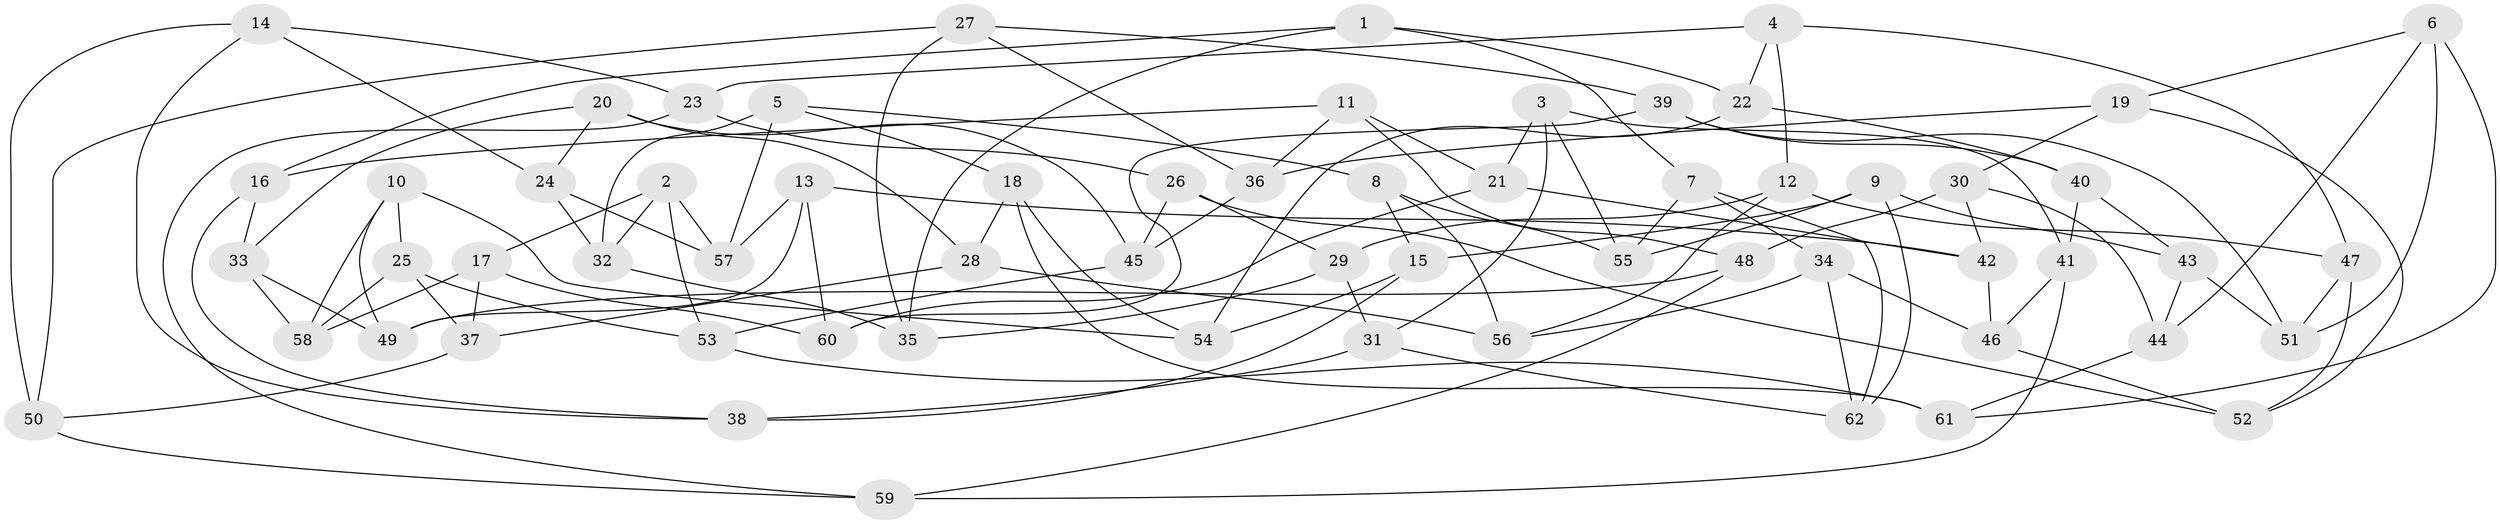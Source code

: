 // coarse degree distribution, {3: 0.16279069767441862, 4: 0.6511627906976745, 5: 0.09302325581395349, 6: 0.046511627906976744, 7: 0.023255813953488372, 8: 0.023255813953488372}
// Generated by graph-tools (version 1.1) at 2025/02/03/04/25 22:02:06]
// undirected, 62 vertices, 124 edges
graph export_dot {
graph [start="1"]
  node [color=gray90,style=filled];
  1;
  2;
  3;
  4;
  5;
  6;
  7;
  8;
  9;
  10;
  11;
  12;
  13;
  14;
  15;
  16;
  17;
  18;
  19;
  20;
  21;
  22;
  23;
  24;
  25;
  26;
  27;
  28;
  29;
  30;
  31;
  32;
  33;
  34;
  35;
  36;
  37;
  38;
  39;
  40;
  41;
  42;
  43;
  44;
  45;
  46;
  47;
  48;
  49;
  50;
  51;
  52;
  53;
  54;
  55;
  56;
  57;
  58;
  59;
  60;
  61;
  62;
  1 -- 7;
  1 -- 22;
  1 -- 16;
  1 -- 35;
  2 -- 17;
  2 -- 57;
  2 -- 32;
  2 -- 53;
  3 -- 55;
  3 -- 41;
  3 -- 21;
  3 -- 31;
  4 -- 12;
  4 -- 22;
  4 -- 47;
  4 -- 23;
  5 -- 8;
  5 -- 32;
  5 -- 57;
  5 -- 18;
  6 -- 51;
  6 -- 44;
  6 -- 19;
  6 -- 61;
  7 -- 55;
  7 -- 34;
  7 -- 62;
  8 -- 56;
  8 -- 15;
  8 -- 55;
  9 -- 62;
  9 -- 15;
  9 -- 55;
  9 -- 43;
  10 -- 49;
  10 -- 25;
  10 -- 54;
  10 -- 58;
  11 -- 48;
  11 -- 36;
  11 -- 16;
  11 -- 21;
  12 -- 29;
  12 -- 47;
  12 -- 56;
  13 -- 49;
  13 -- 60;
  13 -- 42;
  13 -- 57;
  14 -- 24;
  14 -- 50;
  14 -- 38;
  14 -- 23;
  15 -- 38;
  15 -- 54;
  16 -- 33;
  16 -- 38;
  17 -- 60;
  17 -- 58;
  17 -- 37;
  18 -- 28;
  18 -- 54;
  18 -- 61;
  19 -- 30;
  19 -- 36;
  19 -- 52;
  20 -- 45;
  20 -- 33;
  20 -- 24;
  20 -- 28;
  21 -- 60;
  21 -- 42;
  22 -- 54;
  22 -- 40;
  23 -- 26;
  23 -- 59;
  24 -- 32;
  24 -- 57;
  25 -- 58;
  25 -- 37;
  25 -- 53;
  26 -- 29;
  26 -- 45;
  26 -- 52;
  27 -- 36;
  27 -- 35;
  27 -- 39;
  27 -- 50;
  28 -- 37;
  28 -- 56;
  29 -- 35;
  29 -- 31;
  30 -- 42;
  30 -- 48;
  30 -- 44;
  31 -- 62;
  31 -- 38;
  32 -- 35;
  33 -- 49;
  33 -- 58;
  34 -- 56;
  34 -- 62;
  34 -- 46;
  36 -- 45;
  37 -- 50;
  39 -- 40;
  39 -- 51;
  39 -- 60;
  40 -- 41;
  40 -- 43;
  41 -- 46;
  41 -- 59;
  42 -- 46;
  43 -- 51;
  43 -- 44;
  44 -- 61;
  45 -- 53;
  46 -- 52;
  47 -- 52;
  47 -- 51;
  48 -- 59;
  48 -- 49;
  50 -- 59;
  53 -- 61;
}
